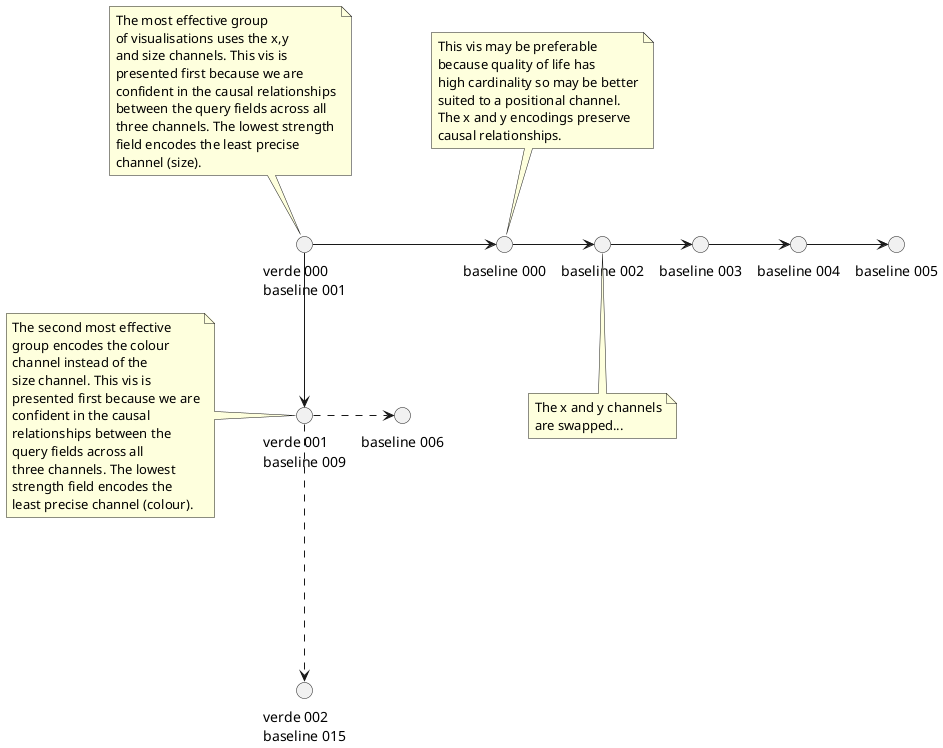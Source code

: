 @startuml
skinparam nodesep 80
() "verde 000\nbaseline 001" as v0b1
() "baseline 000" as b0
() "baseline 002" as b2
() "baseline 003" as b3
() "baseline 004" as b4
() "baseline 005" as b5

() "verde 001\nbaseline 009" as v0b9
() "baseline 006" as b6

() "verde 002\nbaseline 015" as vnbm

v0b1 -r-> b0
b0 -r-> b2
b2 -r-> b3
b3 -r-> b4
b4 -r-> b5

v0b1 -d-> v0b9
v0b9 -r..-> b6
v0b9 -d.-> vnbm

note top of v0b1
The most effective group
of visualisations uses the x,y
and size channels. This vis is
presented first because we are
confident in the causal relationships
between the query fields across all
three channels. The lowest strength
field encodes the least precise
channel (size).
end note

note top of b0
This vis may be preferable
because quality of life has
high cardinality so may be better
suited to a positional channel.
The x and y encodings preserve
causal relationships.
end note

note bottom of b2
The x and y channels
are swapped...
end note

note left of v0b9
The second most effective
group encodes the colour
channel instead of the
size channel. This vis is
presented first because we are
confident in the causal
relationships between the
query fields across all
three channels. The lowest
strength field encodes the
least precise channel (colour).
end note


@enduml